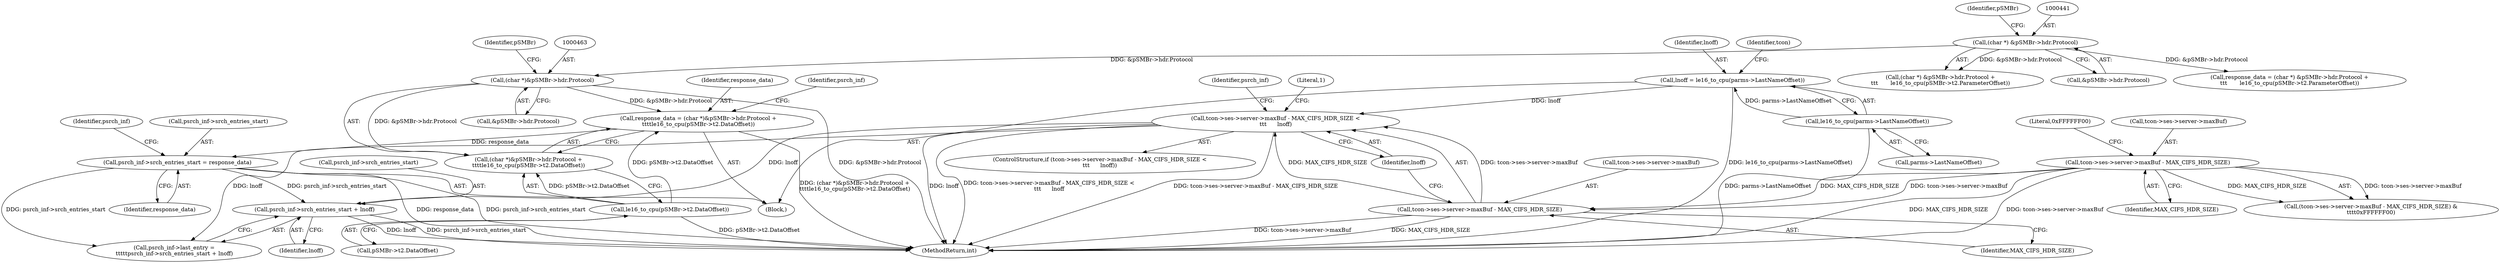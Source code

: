 digraph "0_linux_9438fabb73eb48055b58b89fc51e0bc4db22fabd@pointer" {
"1000570" [label="(Call,psrch_inf->srch_entries_start + lnoff)"];
"1000489" [label="(Call,psrch_inf->srch_entries_start = response_data)"];
"1000459" [label="(Call,response_data = (char *)&pSMBr->hdr.Protocol +\n\t\t\t\tle16_to_cpu(pSMBr->t2.DataOffset))"];
"1000462" [label="(Call,(char *)&pSMBr->hdr.Protocol)"];
"1000440" [label="(Call,(char *) &pSMBr->hdr.Protocol)"];
"1000470" [label="(Call,le16_to_cpu(pSMBr->t2.DataOffset))"];
"1000543" [label="(Call,tcon->ses->server->maxBuf - MAX_CIFS_HDR_SIZE <\n\t\t\t      lnoff)"];
"1000544" [label="(Call,tcon->ses->server->maxBuf - MAX_CIFS_HDR_SIZE)"];
"1000187" [label="(Call,tcon->ses->server->maxBuf - MAX_CIFS_HDR_SIZE)"];
"1000536" [label="(Call,lnoff = le16_to_cpu(parms->LastNameOffset))"];
"1000538" [label="(Call,le16_to_cpu(parms->LastNameOffset))"];
"1000556" [label="(Literal,1)"];
"1000496" [label="(Identifier,psrch_inf)"];
"1000542" [label="(ControlStructure,if (tcon->ses->server->maxBuf - MAX_CIFS_HDR_SIZE <\n\t\t\t      lnoff))"];
"1000571" [label="(Call,psrch_inf->srch_entries_start)"];
"1000471" [label="(Call,pSMBr->t2.DataOffset)"];
"1000437" [label="(Call,response_data = (char *) &pSMBr->hdr.Protocol +\n\t\t\t       le16_to_cpu(pSMBr->t2.ParameterOffset))"];
"1000439" [label="(Call,(char *) &pSMBr->hdr.Protocol +\n\t\t\t       le16_to_cpu(pSMBr->t2.ParameterOffset))"];
"1000539" [label="(Call,parms->LastNameOffset)"];
"1000461" [label="(Call,(char *)&pSMBr->hdr.Protocol +\n\t\t\t\tle16_to_cpu(pSMBr->t2.DataOffset))"];
"1000464" [label="(Call,&pSMBr->hdr.Protocol)"];
"1000478" [label="(Identifier,psrch_inf)"];
"1000545" [label="(Call,tcon->ses->server->maxBuf)"];
"1000537" [label="(Identifier,lnoff)"];
"1000196" [label="(Literal,0xFFFFFF00)"];
"1000451" [label="(Identifier,pSMBr)"];
"1000570" [label="(Call,psrch_inf->srch_entries_start + lnoff)"];
"1000440" [label="(Call,(char *) &pSMBr->hdr.Protocol)"];
"1000553" [label="(Identifier,lnoff)"];
"1000536" [label="(Call,lnoff = le16_to_cpu(parms->LastNameOffset))"];
"1000186" [label="(Call,(tcon->ses->server->maxBuf - MAX_CIFS_HDR_SIZE) &\n\t\t\t\t0xFFFFFF00)"];
"1000552" [label="(Identifier,MAX_CIFS_HDR_SIZE)"];
"1000187" [label="(Call,tcon->ses->server->maxBuf - MAX_CIFS_HDR_SIZE)"];
"1000548" [label="(Identifier,tcon)"];
"1000459" [label="(Call,response_data = (char *)&pSMBr->hdr.Protocol +\n\t\t\t\tle16_to_cpu(pSMBr->t2.DataOffset))"];
"1000568" [label="(Identifier,psrch_inf)"];
"1000489" [label="(Call,psrch_inf->srch_entries_start = response_data)"];
"1000493" [label="(Identifier,response_data)"];
"1000470" [label="(Call,le16_to_cpu(pSMBr->t2.DataOffset))"];
"1000566" [label="(Call,psrch_inf->last_entry =\n\t\t\t\t\tpsrch_inf->srch_entries_start + lnoff)"];
"1000195" [label="(Identifier,MAX_CIFS_HDR_SIZE)"];
"1000544" [label="(Call,tcon->ses->server->maxBuf - MAX_CIFS_HDR_SIZE)"];
"1000442" [label="(Call,&pSMBr->hdr.Protocol)"];
"1000538" [label="(Call,le16_to_cpu(parms->LastNameOffset))"];
"1000543" [label="(Call,tcon->ses->server->maxBuf - MAX_CIFS_HDR_SIZE <\n\t\t\t      lnoff)"];
"1000574" [label="(Identifier,lnoff)"];
"1000584" [label="(MethodReturn,int)"];
"1000462" [label="(Call,(char *)&pSMBr->hdr.Protocol)"];
"1000416" [label="(Block,)"];
"1000460" [label="(Identifier,response_data)"];
"1000473" [label="(Identifier,pSMBr)"];
"1000490" [label="(Call,psrch_inf->srch_entries_start)"];
"1000188" [label="(Call,tcon->ses->server->maxBuf)"];
"1000570" -> "1000566"  [label="AST: "];
"1000570" -> "1000574"  [label="CFG: "];
"1000571" -> "1000570"  [label="AST: "];
"1000574" -> "1000570"  [label="AST: "];
"1000566" -> "1000570"  [label="CFG: "];
"1000570" -> "1000584"  [label="DDG: psrch_inf->srch_entries_start"];
"1000570" -> "1000584"  [label="DDG: lnoff"];
"1000489" -> "1000570"  [label="DDG: psrch_inf->srch_entries_start"];
"1000543" -> "1000570"  [label="DDG: lnoff"];
"1000489" -> "1000416"  [label="AST: "];
"1000489" -> "1000493"  [label="CFG: "];
"1000490" -> "1000489"  [label="AST: "];
"1000493" -> "1000489"  [label="AST: "];
"1000496" -> "1000489"  [label="CFG: "];
"1000489" -> "1000584"  [label="DDG: response_data"];
"1000489" -> "1000584"  [label="DDG: psrch_inf->srch_entries_start"];
"1000459" -> "1000489"  [label="DDG: response_data"];
"1000489" -> "1000566"  [label="DDG: psrch_inf->srch_entries_start"];
"1000459" -> "1000416"  [label="AST: "];
"1000459" -> "1000461"  [label="CFG: "];
"1000460" -> "1000459"  [label="AST: "];
"1000461" -> "1000459"  [label="AST: "];
"1000478" -> "1000459"  [label="CFG: "];
"1000459" -> "1000584"  [label="DDG: (char *)&pSMBr->hdr.Protocol +\n\t\t\t\tle16_to_cpu(pSMBr->t2.DataOffset)"];
"1000462" -> "1000459"  [label="DDG: &pSMBr->hdr.Protocol"];
"1000470" -> "1000459"  [label="DDG: pSMBr->t2.DataOffset"];
"1000462" -> "1000461"  [label="AST: "];
"1000462" -> "1000464"  [label="CFG: "];
"1000463" -> "1000462"  [label="AST: "];
"1000464" -> "1000462"  [label="AST: "];
"1000473" -> "1000462"  [label="CFG: "];
"1000462" -> "1000584"  [label="DDG: &pSMBr->hdr.Protocol"];
"1000462" -> "1000461"  [label="DDG: &pSMBr->hdr.Protocol"];
"1000440" -> "1000462"  [label="DDG: &pSMBr->hdr.Protocol"];
"1000440" -> "1000439"  [label="AST: "];
"1000440" -> "1000442"  [label="CFG: "];
"1000441" -> "1000440"  [label="AST: "];
"1000442" -> "1000440"  [label="AST: "];
"1000451" -> "1000440"  [label="CFG: "];
"1000440" -> "1000437"  [label="DDG: &pSMBr->hdr.Protocol"];
"1000440" -> "1000439"  [label="DDG: &pSMBr->hdr.Protocol"];
"1000470" -> "1000461"  [label="AST: "];
"1000470" -> "1000471"  [label="CFG: "];
"1000471" -> "1000470"  [label="AST: "];
"1000461" -> "1000470"  [label="CFG: "];
"1000470" -> "1000584"  [label="DDG: pSMBr->t2.DataOffset"];
"1000470" -> "1000461"  [label="DDG: pSMBr->t2.DataOffset"];
"1000543" -> "1000542"  [label="AST: "];
"1000543" -> "1000553"  [label="CFG: "];
"1000544" -> "1000543"  [label="AST: "];
"1000553" -> "1000543"  [label="AST: "];
"1000556" -> "1000543"  [label="CFG: "];
"1000568" -> "1000543"  [label="CFG: "];
"1000543" -> "1000584"  [label="DDG: lnoff"];
"1000543" -> "1000584"  [label="DDG: tcon->ses->server->maxBuf - MAX_CIFS_HDR_SIZE <\n\t\t\t      lnoff"];
"1000543" -> "1000584"  [label="DDG: tcon->ses->server->maxBuf - MAX_CIFS_HDR_SIZE"];
"1000544" -> "1000543"  [label="DDG: tcon->ses->server->maxBuf"];
"1000544" -> "1000543"  [label="DDG: MAX_CIFS_HDR_SIZE"];
"1000536" -> "1000543"  [label="DDG: lnoff"];
"1000543" -> "1000566"  [label="DDG: lnoff"];
"1000544" -> "1000552"  [label="CFG: "];
"1000545" -> "1000544"  [label="AST: "];
"1000552" -> "1000544"  [label="AST: "];
"1000553" -> "1000544"  [label="CFG: "];
"1000544" -> "1000584"  [label="DDG: tcon->ses->server->maxBuf"];
"1000544" -> "1000584"  [label="DDG: MAX_CIFS_HDR_SIZE"];
"1000187" -> "1000544"  [label="DDG: tcon->ses->server->maxBuf"];
"1000187" -> "1000544"  [label="DDG: MAX_CIFS_HDR_SIZE"];
"1000187" -> "1000186"  [label="AST: "];
"1000187" -> "1000195"  [label="CFG: "];
"1000188" -> "1000187"  [label="AST: "];
"1000195" -> "1000187"  [label="AST: "];
"1000196" -> "1000187"  [label="CFG: "];
"1000187" -> "1000584"  [label="DDG: tcon->ses->server->maxBuf"];
"1000187" -> "1000584"  [label="DDG: MAX_CIFS_HDR_SIZE"];
"1000187" -> "1000186"  [label="DDG: tcon->ses->server->maxBuf"];
"1000187" -> "1000186"  [label="DDG: MAX_CIFS_HDR_SIZE"];
"1000536" -> "1000416"  [label="AST: "];
"1000536" -> "1000538"  [label="CFG: "];
"1000537" -> "1000536"  [label="AST: "];
"1000538" -> "1000536"  [label="AST: "];
"1000548" -> "1000536"  [label="CFG: "];
"1000536" -> "1000584"  [label="DDG: le16_to_cpu(parms->LastNameOffset)"];
"1000538" -> "1000536"  [label="DDG: parms->LastNameOffset"];
"1000538" -> "1000539"  [label="CFG: "];
"1000539" -> "1000538"  [label="AST: "];
"1000538" -> "1000584"  [label="DDG: parms->LastNameOffset"];
}
